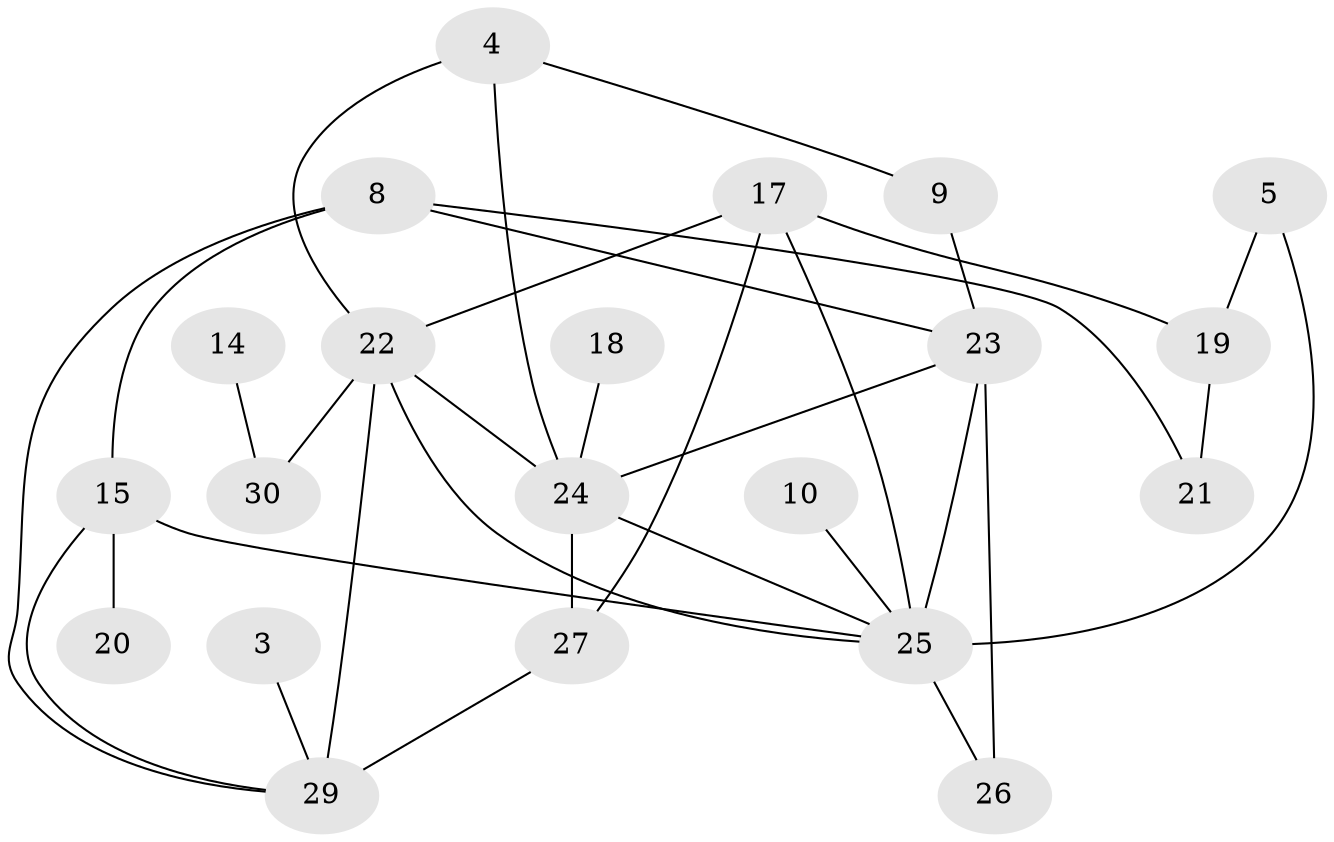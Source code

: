 // original degree distribution, {3: 0.1694915254237288, 5: 0.06779661016949153, 0: 0.13559322033898305, 2: 0.2542372881355932, 1: 0.22033898305084745, 7: 0.01694915254237288, 6: 0.01694915254237288, 4: 0.11864406779661017}
// Generated by graph-tools (version 1.1) at 2025/49/03/09/25 03:49:12]
// undirected, 21 vertices, 33 edges
graph export_dot {
graph [start="1"]
  node [color=gray90,style=filled];
  3;
  4;
  5;
  8;
  9;
  10;
  14;
  15;
  17;
  18;
  19;
  20;
  21;
  22;
  23;
  24;
  25;
  26;
  27;
  29;
  30;
  3 -- 29 [weight=1.0];
  4 -- 9 [weight=1.0];
  4 -- 22 [weight=1.0];
  4 -- 24 [weight=1.0];
  5 -- 19 [weight=1.0];
  5 -- 25 [weight=1.0];
  8 -- 15 [weight=1.0];
  8 -- 21 [weight=1.0];
  8 -- 23 [weight=1.0];
  8 -- 29 [weight=1.0];
  9 -- 23 [weight=1.0];
  10 -- 25 [weight=1.0];
  14 -- 30 [weight=1.0];
  15 -- 20 [weight=1.0];
  15 -- 25 [weight=1.0];
  15 -- 29 [weight=1.0];
  17 -- 19 [weight=1.0];
  17 -- 22 [weight=1.0];
  17 -- 25 [weight=1.0];
  17 -- 27 [weight=1.0];
  18 -- 24 [weight=1.0];
  19 -- 21 [weight=1.0];
  22 -- 24 [weight=1.0];
  22 -- 25 [weight=1.0];
  22 -- 29 [weight=2.0];
  22 -- 30 [weight=1.0];
  23 -- 24 [weight=1.0];
  23 -- 25 [weight=2.0];
  23 -- 26 [weight=1.0];
  24 -- 25 [weight=1.0];
  24 -- 27 [weight=1.0];
  25 -- 26 [weight=1.0];
  27 -- 29 [weight=1.0];
}
